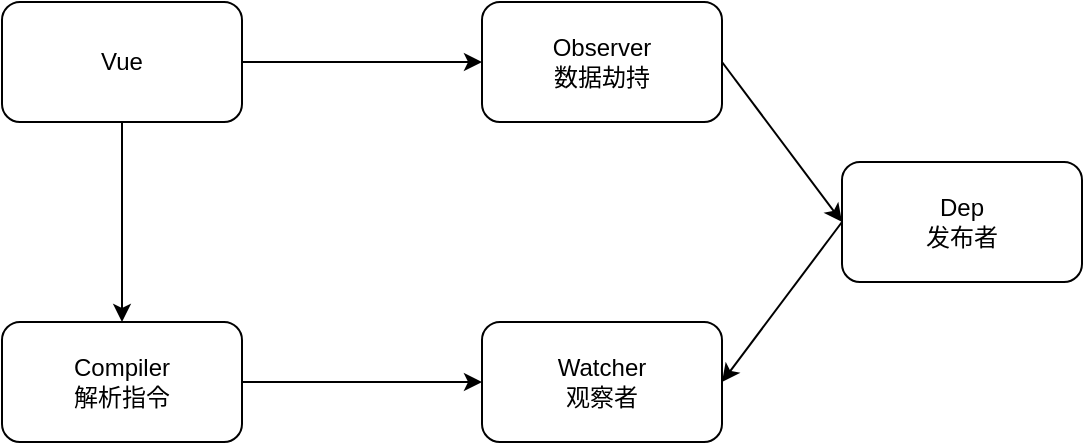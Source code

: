 <mxfile>
    <diagram id="I-alu7S2MIXRhgmw-Gqy" name="Page-1">
        <mxGraphModel dx="623" dy="286" grid="1" gridSize="10" guides="1" tooltips="1" connect="1" arrows="1" fold="1" page="1" pageScale="1" pageWidth="827" pageHeight="1169" math="0" shadow="0">
            <root>
                <mxCell id="0"/>
                <mxCell id="1" parent="0"/>
                <mxCell id="4" style="edgeStyle=none;html=1;exitX=1;exitY=0.5;exitDx=0;exitDy=0;strokeColor=#000000;" edge="1" parent="1" source="2" target="3">
                    <mxGeometry relative="1" as="geometry"/>
                </mxCell>
                <mxCell id="11" style="edgeStyle=none;html=1;exitX=0.5;exitY=1;exitDx=0;exitDy=0;entryX=0.5;entryY=0;entryDx=0;entryDy=0;fontColor=#000000;labelBorderColor=#000000;strokeColor=#000000;" edge="1" parent="1" source="2" target="7">
                    <mxGeometry relative="1" as="geometry"/>
                </mxCell>
                <mxCell id="2" value="&lt;font color=&quot;#000000&quot;&gt;Vue&lt;/font&gt;" style="rounded=1;whiteSpace=wrap;html=1;labelBorderColor=none;strokeColor=#000000;" vertex="1" parent="1">
                    <mxGeometry x="40" y="80" width="120" height="60" as="geometry"/>
                </mxCell>
                <mxCell id="8" style="edgeStyle=none;html=1;exitX=1;exitY=0.5;exitDx=0;exitDy=0;entryX=0;entryY=0.5;entryDx=0;entryDy=0;strokeColor=#000000;" edge="1" parent="1" source="3" target="5">
                    <mxGeometry relative="1" as="geometry"/>
                </mxCell>
                <mxCell id="3" value="&lt;font color=&quot;#000000&quot;&gt;Observer&lt;br&gt;数据劫持&lt;/font&gt;" style="rounded=1;whiteSpace=wrap;html=1;labelBorderColor=none;strokeColor=#000000;" vertex="1" parent="1">
                    <mxGeometry x="280" y="80" width="120" height="60" as="geometry"/>
                </mxCell>
                <mxCell id="9" style="edgeStyle=none;html=1;exitX=0;exitY=0.5;exitDx=0;exitDy=0;entryX=1;entryY=0.5;entryDx=0;entryDy=0;strokeColor=#000000;" edge="1" parent="1" source="5" target="6">
                    <mxGeometry relative="1" as="geometry"/>
                </mxCell>
                <mxCell id="5" value="&lt;font color=&quot;#000000&quot;&gt;Dep&lt;br&gt;发布者&lt;/font&gt;" style="rounded=1;whiteSpace=wrap;html=1;strokeColor=#000000;" vertex="1" parent="1">
                    <mxGeometry x="460" y="160" width="120" height="60" as="geometry"/>
                </mxCell>
                <mxCell id="6" value="&lt;font color=&quot;#000000&quot;&gt;Watcher&lt;br&gt;观察者&lt;/font&gt;" style="rounded=1;whiteSpace=wrap;html=1;strokeColor=#000000;" vertex="1" parent="1">
                    <mxGeometry x="280" y="240" width="120" height="60" as="geometry"/>
                </mxCell>
                <mxCell id="10" style="edgeStyle=none;html=1;exitX=1;exitY=0.5;exitDx=0;exitDy=0;entryX=0;entryY=0.5;entryDx=0;entryDy=0;strokeColor=#000000;" edge="1" parent="1" source="7" target="6">
                    <mxGeometry relative="1" as="geometry"/>
                </mxCell>
                <mxCell id="7" value="&lt;font color=&quot;#000000&quot;&gt;Compiler&lt;br&gt;解析指令&lt;/font&gt;" style="rounded=1;whiteSpace=wrap;html=1;strokeColor=#000000;" vertex="1" parent="1">
                    <mxGeometry x="40" y="240" width="120" height="60" as="geometry"/>
                </mxCell>
            </root>
        </mxGraphModel>
    </diagram>
</mxfile>